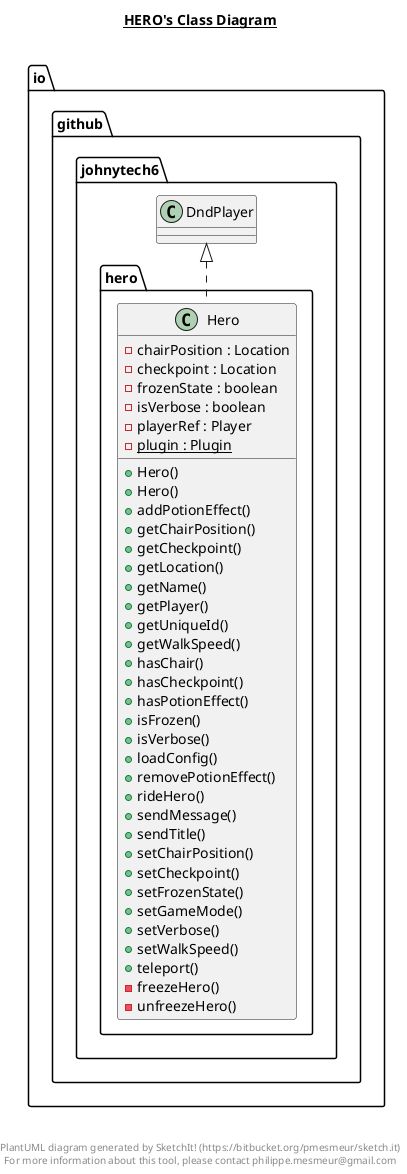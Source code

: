 @startuml

title __HERO's Class Diagram__\n

  namespace io.github.johnytech6 {
    namespace hero {
      class io.github.johnytech6.hero.Hero {
          - chairPosition : Location
          - checkpoint : Location
          - frozenState : boolean
          - isVerbose : boolean
          - playerRef : Player
          {static} - plugin : Plugin
          + Hero()
          + Hero()
          + addPotionEffect()
          + getChairPosition()
          + getCheckpoint()
          + getLocation()
          + getName()
          + getPlayer()
          + getUniqueId()
          + getWalkSpeed()
          + hasChair()
          + hasCheckpoint()
          + hasPotionEffect()
          + isFrozen()
          + isVerbose()
          + loadConfig()
          + removePotionEffect()
          + rideHero()
          + sendMessage()
          + sendTitle()
          + setChairPosition()
          + setCheckpoint()
          + setFrozenState()
          + setGameMode()
          + setVerbose()
          + setWalkSpeed()
          + teleport()
          - freezeHero()
          - unfreezeHero()
      }
    }
  }
  

  io.github.johnytech6.hero.Hero .up.|> io.github.johnytech6.DndPlayer


right footer


PlantUML diagram generated by SketchIt! (https://bitbucket.org/pmesmeur/sketch.it)
For more information about this tool, please contact philippe.mesmeur@gmail.com
endfooter

@enduml
